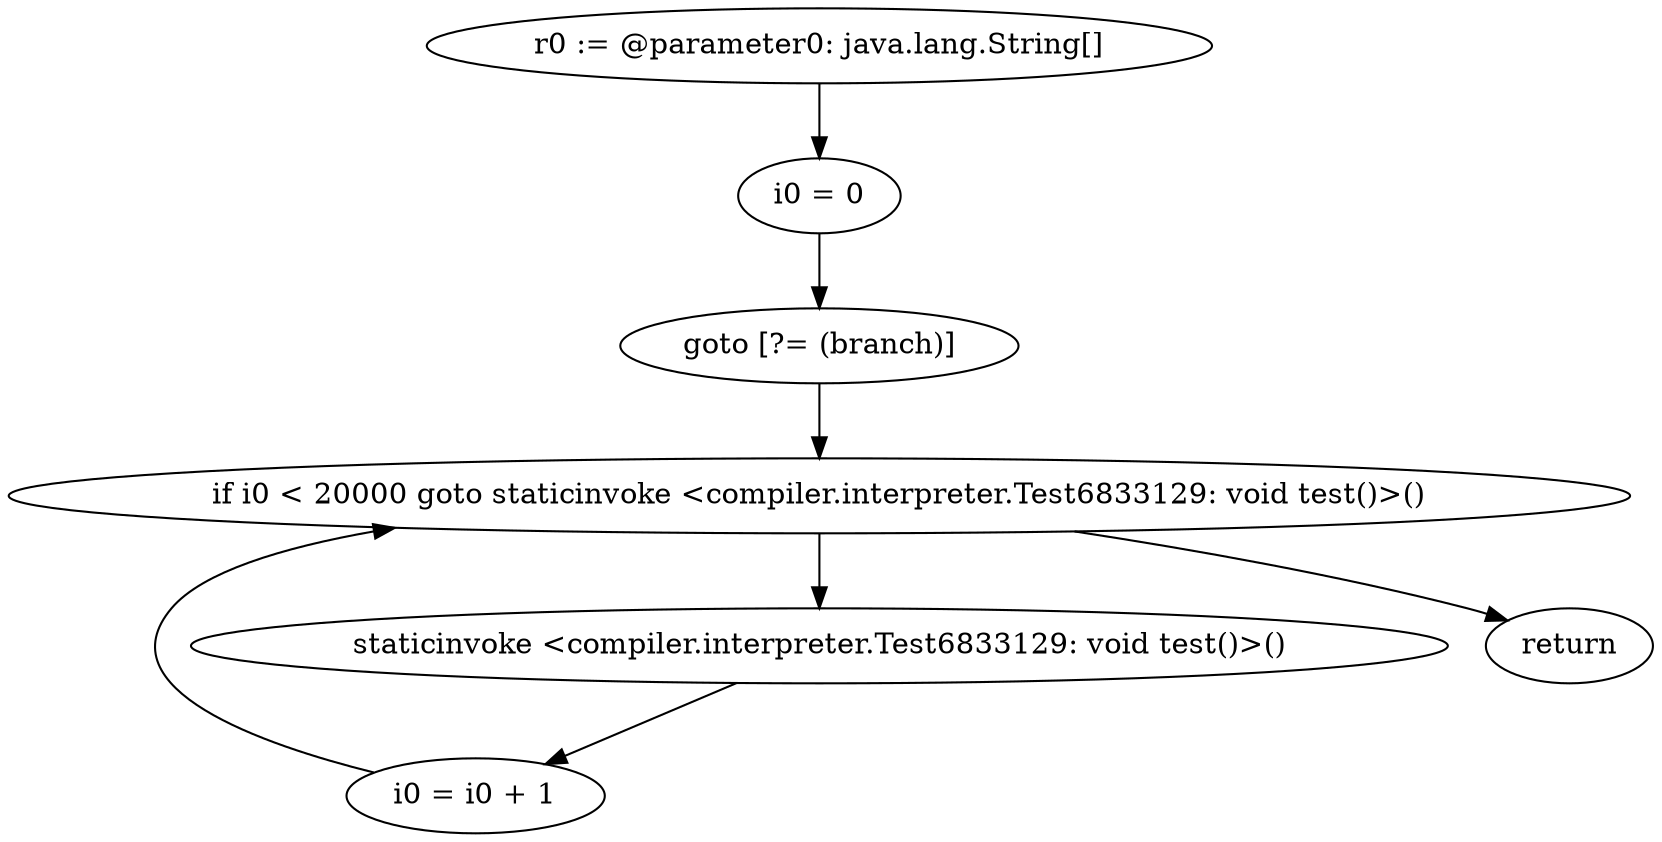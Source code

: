 digraph "unitGraph" {
    "r0 := @parameter0: java.lang.String[]"
    "i0 = 0"
    "goto [?= (branch)]"
    "staticinvoke <compiler.interpreter.Test6833129: void test()>()"
    "i0 = i0 + 1"
    "if i0 < 20000 goto staticinvoke <compiler.interpreter.Test6833129: void test()>()"
    "return"
    "r0 := @parameter0: java.lang.String[]"->"i0 = 0";
    "i0 = 0"->"goto [?= (branch)]";
    "goto [?= (branch)]"->"if i0 < 20000 goto staticinvoke <compiler.interpreter.Test6833129: void test()>()";
    "staticinvoke <compiler.interpreter.Test6833129: void test()>()"->"i0 = i0 + 1";
    "i0 = i0 + 1"->"if i0 < 20000 goto staticinvoke <compiler.interpreter.Test6833129: void test()>()";
    "if i0 < 20000 goto staticinvoke <compiler.interpreter.Test6833129: void test()>()"->"return";
    "if i0 < 20000 goto staticinvoke <compiler.interpreter.Test6833129: void test()>()"->"staticinvoke <compiler.interpreter.Test6833129: void test()>()";
}
